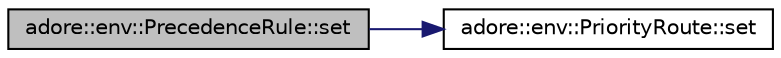 digraph "adore::env::PrecedenceRule::set"
{
 // LATEX_PDF_SIZE
  edge [fontname="Helvetica",fontsize="10",labelfontname="Helvetica",labelfontsize="10"];
  node [fontname="Helvetica",fontsize="10",shape=record];
  rankdir="LR";
  Node1 [label="adore::env::PrecedenceRule::set",height=0.2,width=0.4,color="black", fillcolor="grey75", style="filled", fontcolor="black",tooltip="reads PrecedenceRule's two PriorityRoutes from the input string exemplary valid string \"0...."];
  Node1 -> Node2 [color="midnightblue",fontsize="10",style="solid",fontname="Helvetica"];
  Node2 [label="adore::env::PriorityRoute::set",height=0.2,width=0.4,color="black", fillcolor="white", style="filled",URL="$structadore_1_1env_1_1PriorityRoute.html#ab66f766f35b752db80700ec310e333de",tooltip="set the two coordinates"];
}
